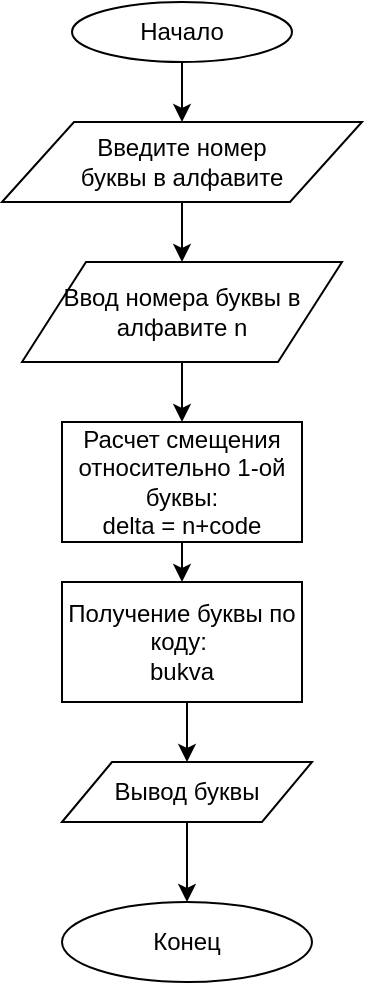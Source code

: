 <mxfile version="12.9.6" type="github" pages="4"><diagram id="Ai0HZZat3uVSUmlKoc1S" name="les_1_task_1"><mxGraphModel dx="782" dy="420" grid="1" gridSize="10" guides="1" tooltips="1" connect="1" arrows="1" fold="1" page="1" pageScale="1" pageWidth="827" pageHeight="1169" math="0" shadow="0"><root><mxCell id="0"/><mxCell id="1" parent="0"/><mxCell id="HmodYSN6ZYd4rH5pP58v-6" style="edgeStyle=orthogonalEdgeStyle;rounded=0;orthogonalLoop=1;jettySize=auto;html=1;exitX=0.5;exitY=1;exitDx=0;exitDy=0;entryX=0.5;entryY=0;entryDx=0;entryDy=0;" edge="1" parent="1" source="HmodYSN6ZYd4rH5pP58v-1" target="HmodYSN6ZYd4rH5pP58v-5"><mxGeometry relative="1" as="geometry"/></mxCell><mxCell id="HmodYSN6ZYd4rH5pP58v-1" value="Начало" style="ellipse;whiteSpace=wrap;html=1;" vertex="1" parent="1"><mxGeometry x="320" y="30" width="110" height="30" as="geometry"/></mxCell><mxCell id="HmodYSN6ZYd4rH5pP58v-8" style="edgeStyle=orthogonalEdgeStyle;rounded=0;orthogonalLoop=1;jettySize=auto;html=1;exitX=0.5;exitY=1;exitDx=0;exitDy=0;entryX=0.5;entryY=0;entryDx=0;entryDy=0;" edge="1" parent="1" source="HmodYSN6ZYd4rH5pP58v-5" target="HmodYSN6ZYd4rH5pP58v-7"><mxGeometry relative="1" as="geometry"/></mxCell><mxCell id="HmodYSN6ZYd4rH5pP58v-5" value="Введите номер &lt;br&gt;буквы в алфавите" style="shape=parallelogram;perimeter=parallelogramPerimeter;whiteSpace=wrap;html=1;" vertex="1" parent="1"><mxGeometry x="285" y="90" width="180" height="40" as="geometry"/></mxCell><mxCell id="HmodYSN6ZYd4rH5pP58v-10" style="edgeStyle=orthogonalEdgeStyle;rounded=0;orthogonalLoop=1;jettySize=auto;html=1;exitX=0.5;exitY=1;exitDx=0;exitDy=0;entryX=0.5;entryY=0;entryDx=0;entryDy=0;" edge="1" parent="1" source="HmodYSN6ZYd4rH5pP58v-7" target="HmodYSN6ZYd4rH5pP58v-9"><mxGeometry relative="1" as="geometry"/></mxCell><mxCell id="HmodYSN6ZYd4rH5pP58v-7" value="Ввод номера буквы в алфавите n" style="shape=parallelogram;perimeter=parallelogramPerimeter;whiteSpace=wrap;html=1;" vertex="1" parent="1"><mxGeometry x="295" y="160" width="160" height="50" as="geometry"/></mxCell><mxCell id="HmodYSN6ZYd4rH5pP58v-16" style="edgeStyle=orthogonalEdgeStyle;rounded=0;orthogonalLoop=1;jettySize=auto;html=1;exitX=0.5;exitY=1;exitDx=0;exitDy=0;entryX=0.5;entryY=0;entryDx=0;entryDy=0;" edge="1" parent="1" source="HmodYSN6ZYd4rH5pP58v-9" target="HmodYSN6ZYd4rH5pP58v-11"><mxGeometry relative="1" as="geometry"/></mxCell><mxCell id="HmodYSN6ZYd4rH5pP58v-9" value="Расчет смещения относительно 1-ой буквы:&lt;br&gt;delta = n+code" style="rounded=0;whiteSpace=wrap;html=1;" vertex="1" parent="1"><mxGeometry x="315" y="240" width="120" height="60" as="geometry"/></mxCell><mxCell id="HmodYSN6ZYd4rH5pP58v-13" style="edgeStyle=orthogonalEdgeStyle;rounded=0;orthogonalLoop=1;jettySize=auto;html=1;exitX=0.5;exitY=1;exitDx=0;exitDy=0;entryX=0.5;entryY=0;entryDx=0;entryDy=0;" edge="1" parent="1" source="HmodYSN6ZYd4rH5pP58v-11" target="HmodYSN6ZYd4rH5pP58v-12"><mxGeometry relative="1" as="geometry"/></mxCell><mxCell id="HmodYSN6ZYd4rH5pP58v-11" value="Получение буквы по коду:&amp;nbsp;&lt;br&gt;bukva" style="rounded=0;whiteSpace=wrap;html=1;" vertex="1" parent="1"><mxGeometry x="315" y="320" width="120" height="60" as="geometry"/></mxCell><mxCell id="HmodYSN6ZYd4rH5pP58v-15" style="edgeStyle=orthogonalEdgeStyle;rounded=0;orthogonalLoop=1;jettySize=auto;html=1;exitX=0.5;exitY=1;exitDx=0;exitDy=0;entryX=0.5;entryY=0;entryDx=0;entryDy=0;" edge="1" parent="1" source="HmodYSN6ZYd4rH5pP58v-12" target="HmodYSN6ZYd4rH5pP58v-14"><mxGeometry relative="1" as="geometry"/></mxCell><mxCell id="HmodYSN6ZYd4rH5pP58v-12" value="Вывод буквы" style="shape=parallelogram;perimeter=parallelogramPerimeter;whiteSpace=wrap;html=1;" vertex="1" parent="1"><mxGeometry x="315" y="410" width="125" height="30" as="geometry"/></mxCell><mxCell id="HmodYSN6ZYd4rH5pP58v-14" value="Конец" style="ellipse;whiteSpace=wrap;html=1;" vertex="1" parent="1"><mxGeometry x="315" y="480" width="125" height="40" as="geometry"/></mxCell></root></mxGraphModel></diagram><diagram id="r-aKXd8KgGd0nthWWm3U" name="les_1_task_2"><mxGraphModel dx="782" dy="469" grid="1" gridSize="10" guides="1" tooltips="1" connect="1" arrows="1" fold="1" page="1" pageScale="1" pageWidth="827" pageHeight="1169" math="0" shadow="0"><root><mxCell id="EwRvIrrPg_WYvVoX-Hgj-0"/><mxCell id="EwRvIrrPg_WYvVoX-Hgj-1" parent="EwRvIrrPg_WYvVoX-Hgj-0"/></root></mxGraphModel></diagram><diagram id="7OjwgNZGRFpuOCAKseIf" name="les_1_task_3"><mxGraphModel dx="782" dy="469" grid="1" gridSize="10" guides="1" tooltips="1" connect="1" arrows="1" fold="1" page="1" pageScale="1" pageWidth="827" pageHeight="1169" math="0" shadow="0"><root><mxCell id="R5uGvQIfVBA9US_UBK0v-0"/><mxCell id="R5uGvQIfVBA9US_UBK0v-1" parent="R5uGvQIfVBA9US_UBK0v-0"/></root></mxGraphModel></diagram><diagram id="tkP0l0aChunvSilYbzRy" name="les_1_task_4"><mxGraphModel dx="782" dy="469" grid="1" gridSize="10" guides="1" tooltips="1" connect="1" arrows="1" fold="1" page="1" pageScale="1" pageWidth="827" pageHeight="1169" math="0" shadow="0"><root><mxCell id="jGz1bDzyo2_EMPt0pyZP-0"/><mxCell id="jGz1bDzyo2_EMPt0pyZP-1" parent="jGz1bDzyo2_EMPt0pyZP-0"/></root></mxGraphModel></diagram></mxfile>